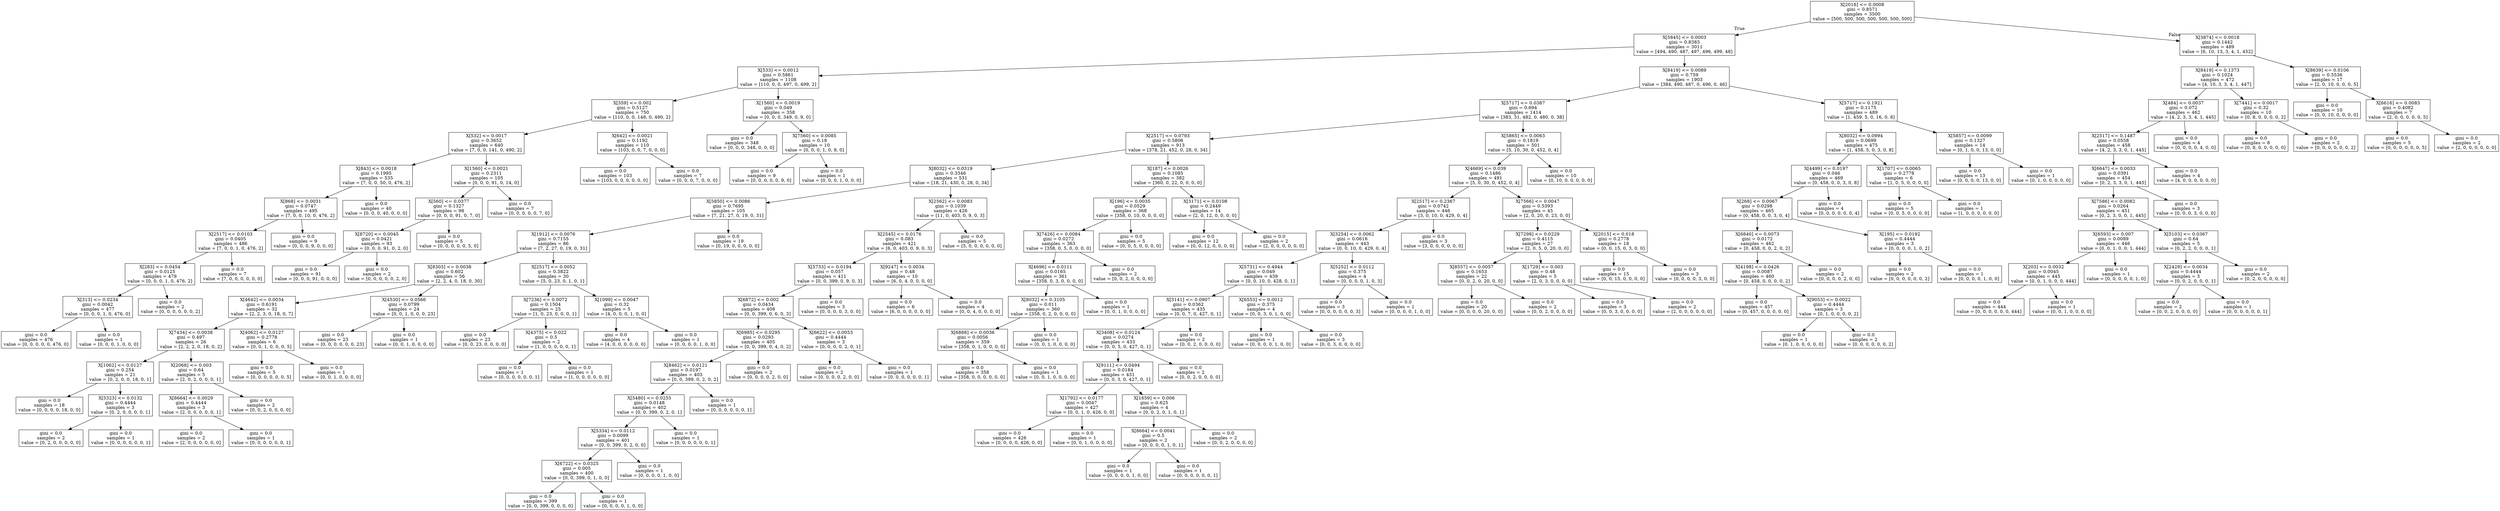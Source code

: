 digraph Tree {
node [shape=box] ;
0 [label="X[2016] <= 0.0008\ngini = 0.8571\nsamples = 3500\nvalue = [500, 500, 500, 500, 500, 500, 500]"] ;
1 [label="X[5845] <= 0.0003\ngini = 0.8383\nsamples = 3011\nvalue = [494, 490, 487, 497, 496, 499, 48]"] ;
0 -> 1 [labeldistance=2.5, labelangle=45, headlabel="True"] ;
2 [label="X[533] <= 0.0012\ngini = 0.5861\nsamples = 1108\nvalue = [110, 0, 0, 497, 0, 499, 2]"] ;
1 -> 2 ;
3 [label="X[359] <= 0.002\ngini = 0.5127\nsamples = 750\nvalue = [110, 0, 0, 148, 0, 490, 2]"] ;
2 -> 3 ;
4 [label="X[532] <= 0.0017\ngini = 0.3652\nsamples = 640\nvalue = [7, 0, 0, 141, 0, 490, 2]"] ;
3 -> 4 ;
5 [label="X[843] <= 0.0018\ngini = 0.1995\nsamples = 535\nvalue = [7, 0, 0, 50, 0, 476, 2]"] ;
4 -> 5 ;
6 [label="X[868] <= 0.0031\ngini = 0.0747\nsamples = 495\nvalue = [7, 0, 0, 10, 0, 476, 2]"] ;
5 -> 6 ;
7 [label="X[2517] <= 0.0103\ngini = 0.0405\nsamples = 486\nvalue = [7, 0, 0, 1, 0, 476, 2]"] ;
6 -> 7 ;
8 [label="X[283] <= 0.0454\ngini = 0.0125\nsamples = 479\nvalue = [0, 0, 0, 1, 0, 476, 2]"] ;
7 -> 8 ;
9 [label="X[313] <= 0.0234\ngini = 0.0042\nsamples = 477\nvalue = [0, 0, 0, 1, 0, 476, 0]"] ;
8 -> 9 ;
10 [label="gini = 0.0\nsamples = 476\nvalue = [0, 0, 0, 0, 0, 476, 0]"] ;
9 -> 10 ;
11 [label="gini = 0.0\nsamples = 1\nvalue = [0, 0, 0, 1, 0, 0, 0]"] ;
9 -> 11 ;
12 [label="gini = 0.0\nsamples = 2\nvalue = [0, 0, 0, 0, 0, 0, 2]"] ;
8 -> 12 ;
13 [label="gini = 0.0\nsamples = 7\nvalue = [7, 0, 0, 0, 0, 0, 0]"] ;
7 -> 13 ;
14 [label="gini = 0.0\nsamples = 9\nvalue = [0, 0, 0, 9, 0, 0, 0]"] ;
6 -> 14 ;
15 [label="gini = 0.0\nsamples = 40\nvalue = [0, 0, 0, 40, 0, 0, 0]"] ;
5 -> 15 ;
16 [label="X[1560] <= 0.0021\ngini = 0.2311\nsamples = 105\nvalue = [0, 0, 0, 91, 0, 14, 0]"] ;
4 -> 16 ;
17 [label="X[560] <= 0.0377\ngini = 0.1327\nsamples = 98\nvalue = [0, 0, 0, 91, 0, 7, 0]"] ;
16 -> 17 ;
18 [label="X[8720] <= 0.0045\ngini = 0.0421\nsamples = 93\nvalue = [0, 0, 0, 91, 0, 2, 0]"] ;
17 -> 18 ;
19 [label="gini = 0.0\nsamples = 91\nvalue = [0, 0, 0, 91, 0, 0, 0]"] ;
18 -> 19 ;
20 [label="gini = 0.0\nsamples = 2\nvalue = [0, 0, 0, 0, 0, 2, 0]"] ;
18 -> 20 ;
21 [label="gini = 0.0\nsamples = 5\nvalue = [0, 0, 0, 0, 0, 5, 0]"] ;
17 -> 21 ;
22 [label="gini = 0.0\nsamples = 7\nvalue = [0, 0, 0, 0, 0, 7, 0]"] ;
16 -> 22 ;
23 [label="X[642] <= 0.0021\ngini = 0.1192\nsamples = 110\nvalue = [103, 0, 0, 7, 0, 0, 0]"] ;
3 -> 23 ;
24 [label="gini = 0.0\nsamples = 103\nvalue = [103, 0, 0, 0, 0, 0, 0]"] ;
23 -> 24 ;
25 [label="gini = 0.0\nsamples = 7\nvalue = [0, 0, 0, 7, 0, 0, 0]"] ;
23 -> 25 ;
26 [label="X[1560] <= 0.0019\ngini = 0.049\nsamples = 358\nvalue = [0, 0, 0, 349, 0, 9, 0]"] ;
2 -> 26 ;
27 [label="gini = 0.0\nsamples = 348\nvalue = [0, 0, 0, 348, 0, 0, 0]"] ;
26 -> 27 ;
28 [label="X[7560] <= 0.0085\ngini = 0.18\nsamples = 10\nvalue = [0, 0, 0, 1, 0, 9, 0]"] ;
26 -> 28 ;
29 [label="gini = 0.0\nsamples = 9\nvalue = [0, 0, 0, 0, 0, 9, 0]"] ;
28 -> 29 ;
30 [label="gini = 0.0\nsamples = 1\nvalue = [0, 0, 0, 1, 0, 0, 0]"] ;
28 -> 30 ;
31 [label="X[8419] <= 0.0089\ngini = 0.759\nsamples = 1903\nvalue = [384, 490, 487, 0, 496, 0, 46]"] ;
1 -> 31 ;
32 [label="X[5717] <= 0.0387\ngini = 0.694\nsamples = 1414\nvalue = [383, 31, 482, 0, 480, 0, 38]"] ;
31 -> 32 ;
33 [label="X[2517] <= 0.0793\ngini = 0.5806\nsamples = 913\nvalue = [378, 21, 452, 0, 28, 0, 34]"] ;
32 -> 33 ;
34 [label="X[8032] <= 0.0319\ngini = 0.3346\nsamples = 531\nvalue = [18, 21, 430, 0, 28, 0, 34]"] ;
33 -> 34 ;
35 [label="X[5850] <= 0.0086\ngini = 0.7695\nsamples = 105\nvalue = [7, 21, 27, 0, 19, 0, 31]"] ;
34 -> 35 ;
36 [label="X[1912] <= 0.0076\ngini = 0.7155\nsamples = 86\nvalue = [7, 2, 27, 0, 19, 0, 31]"] ;
35 -> 36 ;
37 [label="X[8303] <= 0.0038\ngini = 0.602\nsamples = 56\nvalue = [2, 2, 4, 0, 18, 0, 30]"] ;
36 -> 37 ;
38 [label="X[4642] <= 0.0034\ngini = 0.6191\nsamples = 32\nvalue = [2, 2, 3, 0, 18, 0, 7]"] ;
37 -> 38 ;
39 [label="X[7434] <= 0.0038\ngini = 0.497\nsamples = 26\nvalue = [2, 2, 2, 0, 18, 0, 2]"] ;
38 -> 39 ;
40 [label="X[1062] <= 0.0127\ngini = 0.254\nsamples = 21\nvalue = [0, 2, 0, 0, 18, 0, 1]"] ;
39 -> 40 ;
41 [label="gini = 0.0\nsamples = 18\nvalue = [0, 0, 0, 0, 18, 0, 0]"] ;
40 -> 41 ;
42 [label="X[5323] <= 0.0132\ngini = 0.4444\nsamples = 3\nvalue = [0, 2, 0, 0, 0, 0, 1]"] ;
40 -> 42 ;
43 [label="gini = 0.0\nsamples = 2\nvalue = [0, 2, 0, 0, 0, 0, 0]"] ;
42 -> 43 ;
44 [label="gini = 0.0\nsamples = 1\nvalue = [0, 0, 0, 0, 0, 0, 1]"] ;
42 -> 44 ;
45 [label="X[2068] <= 0.003\ngini = 0.64\nsamples = 5\nvalue = [2, 0, 2, 0, 0, 0, 1]"] ;
39 -> 45 ;
46 [label="X[8664] <= 0.0029\ngini = 0.4444\nsamples = 3\nvalue = [2, 0, 0, 0, 0, 0, 1]"] ;
45 -> 46 ;
47 [label="gini = 0.0\nsamples = 2\nvalue = [2, 0, 0, 0, 0, 0, 0]"] ;
46 -> 47 ;
48 [label="gini = 0.0\nsamples = 1\nvalue = [0, 0, 0, 0, 0, 0, 1]"] ;
46 -> 48 ;
49 [label="gini = 0.0\nsamples = 2\nvalue = [0, 0, 2, 0, 0, 0, 0]"] ;
45 -> 49 ;
50 [label="X[4062] <= 0.0127\ngini = 0.2778\nsamples = 6\nvalue = [0, 0, 1, 0, 0, 0, 5]"] ;
38 -> 50 ;
51 [label="gini = 0.0\nsamples = 5\nvalue = [0, 0, 0, 0, 0, 0, 5]"] ;
50 -> 51 ;
52 [label="gini = 0.0\nsamples = 1\nvalue = [0, 0, 1, 0, 0, 0, 0]"] ;
50 -> 52 ;
53 [label="X[4530] <= 0.0566\ngini = 0.0799\nsamples = 24\nvalue = [0, 0, 1, 0, 0, 0, 23]"] ;
37 -> 53 ;
54 [label="gini = 0.0\nsamples = 23\nvalue = [0, 0, 0, 0, 0, 0, 23]"] ;
53 -> 54 ;
55 [label="gini = 0.0\nsamples = 1\nvalue = [0, 0, 1, 0, 0, 0, 0]"] ;
53 -> 55 ;
56 [label="X[2517] <= 0.0052\ngini = 0.3822\nsamples = 30\nvalue = [5, 0, 23, 0, 1, 0, 1]"] ;
36 -> 56 ;
57 [label="X[7236] <= 0.0072\ngini = 0.1504\nsamples = 25\nvalue = [1, 0, 23, 0, 0, 0, 1]"] ;
56 -> 57 ;
58 [label="gini = 0.0\nsamples = 23\nvalue = [0, 0, 23, 0, 0, 0, 0]"] ;
57 -> 58 ;
59 [label="X[4375] <= 0.022\ngini = 0.5\nsamples = 2\nvalue = [1, 0, 0, 0, 0, 0, 1]"] ;
57 -> 59 ;
60 [label="gini = 0.0\nsamples = 1\nvalue = [0, 0, 0, 0, 0, 0, 1]"] ;
59 -> 60 ;
61 [label="gini = 0.0\nsamples = 1\nvalue = [1, 0, 0, 0, 0, 0, 0]"] ;
59 -> 61 ;
62 [label="X[1099] <= 0.0047\ngini = 0.32\nsamples = 5\nvalue = [4, 0, 0, 0, 1, 0, 0]"] ;
56 -> 62 ;
63 [label="gini = 0.0\nsamples = 4\nvalue = [4, 0, 0, 0, 0, 0, 0]"] ;
62 -> 63 ;
64 [label="gini = 0.0\nsamples = 1\nvalue = [0, 0, 0, 0, 1, 0, 0]"] ;
62 -> 64 ;
65 [label="gini = 0.0\nsamples = 19\nvalue = [0, 19, 0, 0, 0, 0, 0]"] ;
35 -> 65 ;
66 [label="X[2562] <= 0.0083\ngini = 0.1039\nsamples = 426\nvalue = [11, 0, 403, 0, 9, 0, 3]"] ;
34 -> 66 ;
67 [label="X[2545] <= 0.0176\ngini = 0.083\nsamples = 421\nvalue = [6, 0, 403, 0, 9, 0, 3]"] ;
66 -> 67 ;
68 [label="X[5733] <= 0.0194\ngini = 0.057\nsamples = 411\nvalue = [0, 0, 399, 0, 9, 0, 3]"] ;
67 -> 68 ;
69 [label="X[6872] <= 0.002\ngini = 0.0434\nsamples = 408\nvalue = [0, 0, 399, 0, 6, 0, 3]"] ;
68 -> 69 ;
70 [label="X[6985] <= 0.0295\ngini = 0.0293\nsamples = 405\nvalue = [0, 0, 399, 0, 4, 0, 2]"] ;
69 -> 70 ;
71 [label="X[8462] <= 0.0121\ngini = 0.0197\nsamples = 403\nvalue = [0, 0, 399, 0, 2, 0, 2]"] ;
70 -> 71 ;
72 [label="X[5480] <= 0.0255\ngini = 0.0148\nsamples = 402\nvalue = [0, 0, 399, 0, 2, 0, 1]"] ;
71 -> 72 ;
73 [label="X[5334] <= 0.0112\ngini = 0.0099\nsamples = 401\nvalue = [0, 0, 399, 0, 2, 0, 0]"] ;
72 -> 73 ;
74 [label="X[6722] <= 0.0325\ngini = 0.005\nsamples = 400\nvalue = [0, 0, 399, 0, 1, 0, 0]"] ;
73 -> 74 ;
75 [label="gini = 0.0\nsamples = 399\nvalue = [0, 0, 399, 0, 0, 0, 0]"] ;
74 -> 75 ;
76 [label="gini = 0.0\nsamples = 1\nvalue = [0, 0, 0, 0, 1, 0, 0]"] ;
74 -> 76 ;
77 [label="gini = 0.0\nsamples = 1\nvalue = [0, 0, 0, 0, 1, 0, 0]"] ;
73 -> 77 ;
78 [label="gini = 0.0\nsamples = 1\nvalue = [0, 0, 0, 0, 0, 0, 1]"] ;
72 -> 78 ;
79 [label="gini = 0.0\nsamples = 1\nvalue = [0, 0, 0, 0, 0, 0, 1]"] ;
71 -> 79 ;
80 [label="gini = 0.0\nsamples = 2\nvalue = [0, 0, 0, 0, 2, 0, 0]"] ;
70 -> 80 ;
81 [label="X[6622] <= 0.0053\ngini = 0.4444\nsamples = 3\nvalue = [0, 0, 0, 0, 2, 0, 1]"] ;
69 -> 81 ;
82 [label="gini = 0.0\nsamples = 2\nvalue = [0, 0, 0, 0, 2, 0, 0]"] ;
81 -> 82 ;
83 [label="gini = 0.0\nsamples = 1\nvalue = [0, 0, 0, 0, 0, 0, 1]"] ;
81 -> 83 ;
84 [label="gini = 0.0\nsamples = 3\nvalue = [0, 0, 0, 0, 3, 0, 0]"] ;
68 -> 84 ;
85 [label="X[9247] <= 0.0034\ngini = 0.48\nsamples = 10\nvalue = [6, 0, 4, 0, 0, 0, 0]"] ;
67 -> 85 ;
86 [label="gini = 0.0\nsamples = 6\nvalue = [6, 0, 0, 0, 0, 0, 0]"] ;
85 -> 86 ;
87 [label="gini = 0.0\nsamples = 4\nvalue = [0, 0, 4, 0, 0, 0, 0]"] ;
85 -> 87 ;
88 [label="gini = 0.0\nsamples = 5\nvalue = [5, 0, 0, 0, 0, 0, 0]"] ;
66 -> 88 ;
89 [label="X[187] <= 0.0026\ngini = 0.1085\nsamples = 382\nvalue = [360, 0, 22, 0, 0, 0, 0]"] ;
33 -> 89 ;
90 [label="X[196] <= 0.0035\ngini = 0.0529\nsamples = 368\nvalue = [358, 0, 10, 0, 0, 0, 0]"] ;
89 -> 90 ;
91 [label="X[7426] <= 0.0084\ngini = 0.0272\nsamples = 363\nvalue = [358, 0, 5, 0, 0, 0, 0]"] ;
90 -> 91 ;
92 [label="X[4696] <= 0.0111\ngini = 0.0165\nsamples = 361\nvalue = [358, 0, 3, 0, 0, 0, 0]"] ;
91 -> 92 ;
93 [label="X[8032] <= 0.3105\ngini = 0.011\nsamples = 360\nvalue = [358, 0, 2, 0, 0, 0, 0]"] ;
92 -> 93 ;
94 [label="X[6888] <= 0.0036\ngini = 0.0056\nsamples = 359\nvalue = [358, 0, 1, 0, 0, 0, 0]"] ;
93 -> 94 ;
95 [label="gini = 0.0\nsamples = 358\nvalue = [358, 0, 0, 0, 0, 0, 0]"] ;
94 -> 95 ;
96 [label="gini = 0.0\nsamples = 1\nvalue = [0, 0, 1, 0, 0, 0, 0]"] ;
94 -> 96 ;
97 [label="gini = 0.0\nsamples = 1\nvalue = [0, 0, 1, 0, 0, 0, 0]"] ;
93 -> 97 ;
98 [label="gini = 0.0\nsamples = 1\nvalue = [0, 0, 1, 0, 0, 0, 0]"] ;
92 -> 98 ;
99 [label="gini = 0.0\nsamples = 2\nvalue = [0, 0, 2, 0, 0, 0, 0]"] ;
91 -> 99 ;
100 [label="gini = 0.0\nsamples = 5\nvalue = [0, 0, 5, 0, 0, 0, 0]"] ;
90 -> 100 ;
101 [label="X[3171] <= 0.0108\ngini = 0.2449\nsamples = 14\nvalue = [2, 0, 12, 0, 0, 0, 0]"] ;
89 -> 101 ;
102 [label="gini = 0.0\nsamples = 12\nvalue = [0, 0, 12, 0, 0, 0, 0]"] ;
101 -> 102 ;
103 [label="gini = 0.0\nsamples = 2\nvalue = [2, 0, 0, 0, 0, 0, 0]"] ;
101 -> 103 ;
104 [label="X[5865] <= 0.0063\ngini = 0.1819\nsamples = 501\nvalue = [5, 10, 30, 0, 452, 0, 4]"] ;
32 -> 104 ;
105 [label="X[4669] <= 0.039\ngini = 0.1486\nsamples = 491\nvalue = [5, 0, 30, 0, 452, 0, 4]"] ;
104 -> 105 ;
106 [label="X[2517] <= 0.2367\ngini = 0.0742\nsamples = 446\nvalue = [3, 0, 10, 0, 429, 0, 4]"] ;
105 -> 106 ;
107 [label="X[3254] <= 0.0062\ngini = 0.0616\nsamples = 443\nvalue = [0, 0, 10, 0, 429, 0, 4]"] ;
106 -> 107 ;
108 [label="X[5731] <= 0.4944\ngini = 0.049\nsamples = 439\nvalue = [0, 0, 10, 0, 428, 0, 1]"] ;
107 -> 108 ;
109 [label="X[3141] <= 0.0907\ngini = 0.0362\nsamples = 435\nvalue = [0, 0, 7, 0, 427, 0, 1]"] ;
108 -> 109 ;
110 [label="X[3408] <= 0.0124\ngini = 0.0274\nsamples = 433\nvalue = [0, 0, 5, 0, 427, 0, 1]"] ;
109 -> 110 ;
111 [label="X[9111] <= 0.0494\ngini = 0.0184\nsamples = 431\nvalue = [0, 0, 3, 0, 427, 0, 1]"] ;
110 -> 111 ;
112 [label="X[1792] <= 0.0177\ngini = 0.0047\nsamples = 427\nvalue = [0, 0, 1, 0, 426, 0, 0]"] ;
111 -> 112 ;
113 [label="gini = 0.0\nsamples = 426\nvalue = [0, 0, 0, 0, 426, 0, 0]"] ;
112 -> 113 ;
114 [label="gini = 0.0\nsamples = 1\nvalue = [0, 0, 1, 0, 0, 0, 0]"] ;
112 -> 114 ;
115 [label="X[1659] <= 0.006\ngini = 0.625\nsamples = 4\nvalue = [0, 0, 2, 0, 1, 0, 1]"] ;
111 -> 115 ;
116 [label="X[8664] <= 0.0041\ngini = 0.5\nsamples = 2\nvalue = [0, 0, 0, 0, 1, 0, 1]"] ;
115 -> 116 ;
117 [label="gini = 0.0\nsamples = 1\nvalue = [0, 0, 0, 0, 1, 0, 0]"] ;
116 -> 117 ;
118 [label="gini = 0.0\nsamples = 1\nvalue = [0, 0, 0, 0, 0, 0, 1]"] ;
116 -> 118 ;
119 [label="gini = 0.0\nsamples = 2\nvalue = [0, 0, 2, 0, 0, 0, 0]"] ;
115 -> 119 ;
120 [label="gini = 0.0\nsamples = 2\nvalue = [0, 0, 2, 0, 0, 0, 0]"] ;
110 -> 120 ;
121 [label="gini = 0.0\nsamples = 2\nvalue = [0, 0, 2, 0, 0, 0, 0]"] ;
109 -> 121 ;
122 [label="X[6553] <= 0.0012\ngini = 0.375\nsamples = 4\nvalue = [0, 0, 3, 0, 1, 0, 0]"] ;
108 -> 122 ;
123 [label="gini = 0.0\nsamples = 1\nvalue = [0, 0, 0, 0, 1, 0, 0]"] ;
122 -> 123 ;
124 [label="gini = 0.0\nsamples = 3\nvalue = [0, 0, 3, 0, 0, 0, 0]"] ;
122 -> 124 ;
125 [label="X[5252] <= 0.0112\ngini = 0.375\nsamples = 4\nvalue = [0, 0, 0, 0, 1, 0, 3]"] ;
107 -> 125 ;
126 [label="gini = 0.0\nsamples = 3\nvalue = [0, 0, 0, 0, 0, 0, 3]"] ;
125 -> 126 ;
127 [label="gini = 0.0\nsamples = 1\nvalue = [0, 0, 0, 0, 1, 0, 0]"] ;
125 -> 127 ;
128 [label="gini = 0.0\nsamples = 3\nvalue = [3, 0, 0, 0, 0, 0, 0]"] ;
106 -> 128 ;
129 [label="X[7566] <= 0.0047\ngini = 0.5393\nsamples = 45\nvalue = [2, 0, 20, 0, 23, 0, 0]"] ;
105 -> 129 ;
130 [label="X[7298] <= 0.0229\ngini = 0.4115\nsamples = 27\nvalue = [2, 0, 5, 0, 20, 0, 0]"] ;
129 -> 130 ;
131 [label="X[8557] <= 0.0057\ngini = 0.1653\nsamples = 22\nvalue = [0, 0, 2, 0, 20, 0, 0]"] ;
130 -> 131 ;
132 [label="gini = 0.0\nsamples = 20\nvalue = [0, 0, 0, 0, 20, 0, 0]"] ;
131 -> 132 ;
133 [label="gini = 0.0\nsamples = 2\nvalue = [0, 0, 2, 0, 0, 0, 0]"] ;
131 -> 133 ;
134 [label="X[1729] <= 0.003\ngini = 0.48\nsamples = 5\nvalue = [2, 0, 3, 0, 0, 0, 0]"] ;
130 -> 134 ;
135 [label="gini = 0.0\nsamples = 3\nvalue = [0, 0, 3, 0, 0, 0, 0]"] ;
134 -> 135 ;
136 [label="gini = 0.0\nsamples = 2\nvalue = [2, 0, 0, 0, 0, 0, 0]"] ;
134 -> 136 ;
137 [label="X[2015] <= 0.018\ngini = 0.2778\nsamples = 18\nvalue = [0, 0, 15, 0, 3, 0, 0]"] ;
129 -> 137 ;
138 [label="gini = 0.0\nsamples = 15\nvalue = [0, 0, 15, 0, 0, 0, 0]"] ;
137 -> 138 ;
139 [label="gini = 0.0\nsamples = 3\nvalue = [0, 0, 0, 0, 3, 0, 0]"] ;
137 -> 139 ;
140 [label="gini = 0.0\nsamples = 10\nvalue = [0, 10, 0, 0, 0, 0, 0]"] ;
104 -> 140 ;
141 [label="X[5717] <= 0.1921\ngini = 0.1175\nsamples = 489\nvalue = [1, 459, 5, 0, 16, 0, 8]"] ;
31 -> 141 ;
142 [label="X[8032] <= 0.0994\ngini = 0.0699\nsamples = 475\nvalue = [1, 458, 5, 0, 3, 0, 8]"] ;
141 -> 142 ;
143 [label="X[4499] <= 0.0197\ngini = 0.046\nsamples = 469\nvalue = [0, 458, 0, 0, 3, 0, 8]"] ;
142 -> 143 ;
144 [label="X[268] <= 0.0067\ngini = 0.0298\nsamples = 465\nvalue = [0, 458, 0, 0, 3, 0, 4]"] ;
143 -> 144 ;
145 [label="X[6840] <= 0.0073\ngini = 0.0172\nsamples = 462\nvalue = [0, 458, 0, 0, 2, 0, 2]"] ;
144 -> 145 ;
146 [label="X[4198] <= 0.0426\ngini = 0.0087\nsamples = 460\nvalue = [0, 458, 0, 0, 0, 0, 2]"] ;
145 -> 146 ;
147 [label="gini = 0.0\nsamples = 457\nvalue = [0, 457, 0, 0, 0, 0, 0]"] ;
146 -> 147 ;
148 [label="X[9053] <= 0.0022\ngini = 0.4444\nsamples = 3\nvalue = [0, 1, 0, 0, 0, 0, 2]"] ;
146 -> 148 ;
149 [label="gini = 0.0\nsamples = 1\nvalue = [0, 1, 0, 0, 0, 0, 0]"] ;
148 -> 149 ;
150 [label="gini = 0.0\nsamples = 2\nvalue = [0, 0, 0, 0, 0, 0, 2]"] ;
148 -> 150 ;
151 [label="gini = 0.0\nsamples = 2\nvalue = [0, 0, 0, 0, 2, 0, 0]"] ;
145 -> 151 ;
152 [label="X[195] <= 0.0192\ngini = 0.4444\nsamples = 3\nvalue = [0, 0, 0, 0, 1, 0, 2]"] ;
144 -> 152 ;
153 [label="gini = 0.0\nsamples = 2\nvalue = [0, 0, 0, 0, 0, 0, 2]"] ;
152 -> 153 ;
154 [label="gini = 0.0\nsamples = 1\nvalue = [0, 0, 0, 0, 1, 0, 0]"] ;
152 -> 154 ;
155 [label="gini = 0.0\nsamples = 4\nvalue = [0, 0, 0, 0, 0, 0, 4]"] ;
143 -> 155 ;
156 [label="X[1707] <= 0.0065\ngini = 0.2778\nsamples = 6\nvalue = [1, 0, 5, 0, 0, 0, 0]"] ;
142 -> 156 ;
157 [label="gini = 0.0\nsamples = 5\nvalue = [0, 0, 5, 0, 0, 0, 0]"] ;
156 -> 157 ;
158 [label="gini = 0.0\nsamples = 1\nvalue = [1, 0, 0, 0, 0, 0, 0]"] ;
156 -> 158 ;
159 [label="X[5857] <= 0.0099\ngini = 0.1327\nsamples = 14\nvalue = [0, 1, 0, 0, 13, 0, 0]"] ;
141 -> 159 ;
160 [label="gini = 0.0\nsamples = 13\nvalue = [0, 0, 0, 0, 13, 0, 0]"] ;
159 -> 160 ;
161 [label="gini = 0.0\nsamples = 1\nvalue = [0, 1, 0, 0, 0, 0, 0]"] ;
159 -> 161 ;
162 [label="X[3874] <= 0.0018\ngini = 0.1442\nsamples = 489\nvalue = [6, 10, 13, 3, 4, 1, 452]"] ;
0 -> 162 [labeldistance=2.5, labelangle=-45, headlabel="False"] ;
163 [label="X[8419] <= 0.1373\ngini = 0.1024\nsamples = 472\nvalue = [4, 10, 3, 3, 4, 1, 447]"] ;
162 -> 163 ;
164 [label="X[484] <= 0.0037\ngini = 0.072\nsamples = 462\nvalue = [4, 2, 3, 3, 4, 1, 445]"] ;
163 -> 164 ;
165 [label="X[2517] <= 0.1487\ngini = 0.0558\nsamples = 458\nvalue = [4, 2, 3, 3, 0, 1, 445]"] ;
164 -> 165 ;
166 [label="X[6647] <= 0.0033\ngini = 0.0391\nsamples = 454\nvalue = [0, 2, 3, 3, 0, 1, 445]"] ;
165 -> 166 ;
167 [label="X[7586] <= 0.0082\ngini = 0.0264\nsamples = 451\nvalue = [0, 2, 3, 0, 0, 1, 445]"] ;
166 -> 167 ;
168 [label="X[6593] <= 0.007\ngini = 0.0089\nsamples = 446\nvalue = [0, 0, 1, 0, 0, 1, 444]"] ;
167 -> 168 ;
169 [label="X[203] <= 0.0032\ngini = 0.0045\nsamples = 445\nvalue = [0, 0, 1, 0, 0, 0, 444]"] ;
168 -> 169 ;
170 [label="gini = 0.0\nsamples = 444\nvalue = [0, 0, 0, 0, 0, 0, 444]"] ;
169 -> 170 ;
171 [label="gini = 0.0\nsamples = 1\nvalue = [0, 0, 1, 0, 0, 0, 0]"] ;
169 -> 171 ;
172 [label="gini = 0.0\nsamples = 1\nvalue = [0, 0, 0, 0, 0, 1, 0]"] ;
168 -> 172 ;
173 [label="X[5103] <= 0.0367\ngini = 0.64\nsamples = 5\nvalue = [0, 2, 2, 0, 0, 0, 1]"] ;
167 -> 173 ;
174 [label="X[2429] <= 0.0034\ngini = 0.4444\nsamples = 3\nvalue = [0, 0, 2, 0, 0, 0, 1]"] ;
173 -> 174 ;
175 [label="gini = 0.0\nsamples = 2\nvalue = [0, 0, 2, 0, 0, 0, 0]"] ;
174 -> 175 ;
176 [label="gini = 0.0\nsamples = 1\nvalue = [0, 0, 0, 0, 0, 0, 1]"] ;
174 -> 176 ;
177 [label="gini = 0.0\nsamples = 2\nvalue = [0, 2, 0, 0, 0, 0, 0]"] ;
173 -> 177 ;
178 [label="gini = 0.0\nsamples = 3\nvalue = [0, 0, 0, 3, 0, 0, 0]"] ;
166 -> 178 ;
179 [label="gini = 0.0\nsamples = 4\nvalue = [4, 0, 0, 0, 0, 0, 0]"] ;
165 -> 179 ;
180 [label="gini = 0.0\nsamples = 4\nvalue = [0, 0, 0, 0, 4, 0, 0]"] ;
164 -> 180 ;
181 [label="X[7441] <= 0.0017\ngini = 0.32\nsamples = 10\nvalue = [0, 8, 0, 0, 0, 0, 2]"] ;
163 -> 181 ;
182 [label="gini = 0.0\nsamples = 8\nvalue = [0, 8, 0, 0, 0, 0, 0]"] ;
181 -> 182 ;
183 [label="gini = 0.0\nsamples = 2\nvalue = [0, 0, 0, 0, 0, 0, 2]"] ;
181 -> 183 ;
184 [label="X[8639] <= 0.0106\ngini = 0.5536\nsamples = 17\nvalue = [2, 0, 10, 0, 0, 0, 5]"] ;
162 -> 184 ;
185 [label="gini = 0.0\nsamples = 10\nvalue = [0, 0, 10, 0, 0, 0, 0]"] ;
184 -> 185 ;
186 [label="X[6616] <= 0.0083\ngini = 0.4082\nsamples = 7\nvalue = [2, 0, 0, 0, 0, 0, 5]"] ;
184 -> 186 ;
187 [label="gini = 0.0\nsamples = 5\nvalue = [0, 0, 0, 0, 0, 0, 5]"] ;
186 -> 187 ;
188 [label="gini = 0.0\nsamples = 2\nvalue = [2, 0, 0, 0, 0, 0, 0]"] ;
186 -> 188 ;
}
